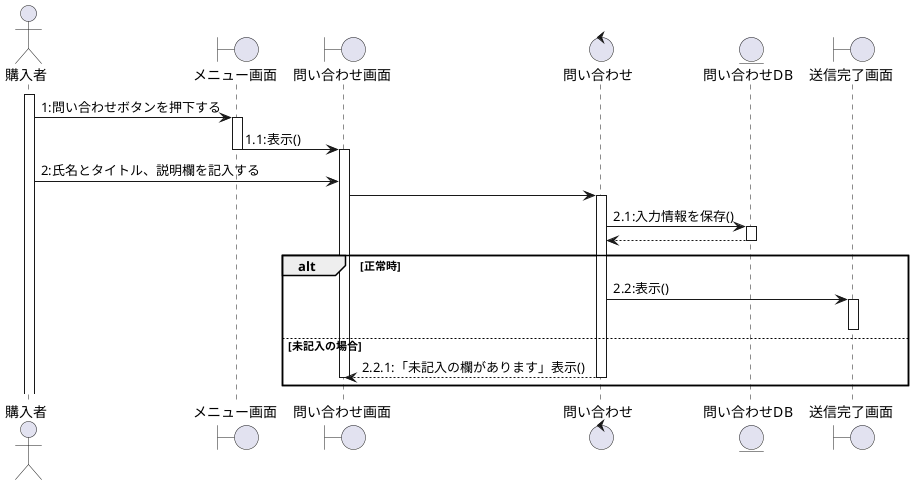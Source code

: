 @startuml


actor 購入者
boundary メニュー画面
boundary 問い合わせ画面
control 問い合わせ
entity 問い合わせDB
boundary 送信完了画面

activate 購入者
購入者 -> メニュー画面:1:問い合わせボタンを押下する
activate メニュー画面
メニュー画面 -> 問い合わせ画面:1.1:表示()
deactivate メニュー画面
activate 問い合わせ画面
購入者 -> 問い合わせ画面:2:氏名とタイトル、説明欄を記入する
問い合わせ画面 -> 問い合わせ :
activate 問い合わせ
問い合わせ -> 問い合わせDB :2.1:入力情報を保存()
activate 問い合わせDB
問い合わせDB --> 問い合わせ:
deactivate 問い合わせDB
alt 正常時
    問い合わせ -> 送信完了画面:2.2:表示()
    activate 送信完了画面
    deactivate 送信完了画面
else 未記入の場合
    問い合わせ --> 問い合わせ画面:2.2.1:「未記入の欄があります」表示()
    deactivate 問い合わせ画面
    deactivate 問い合わせ
end
@endum